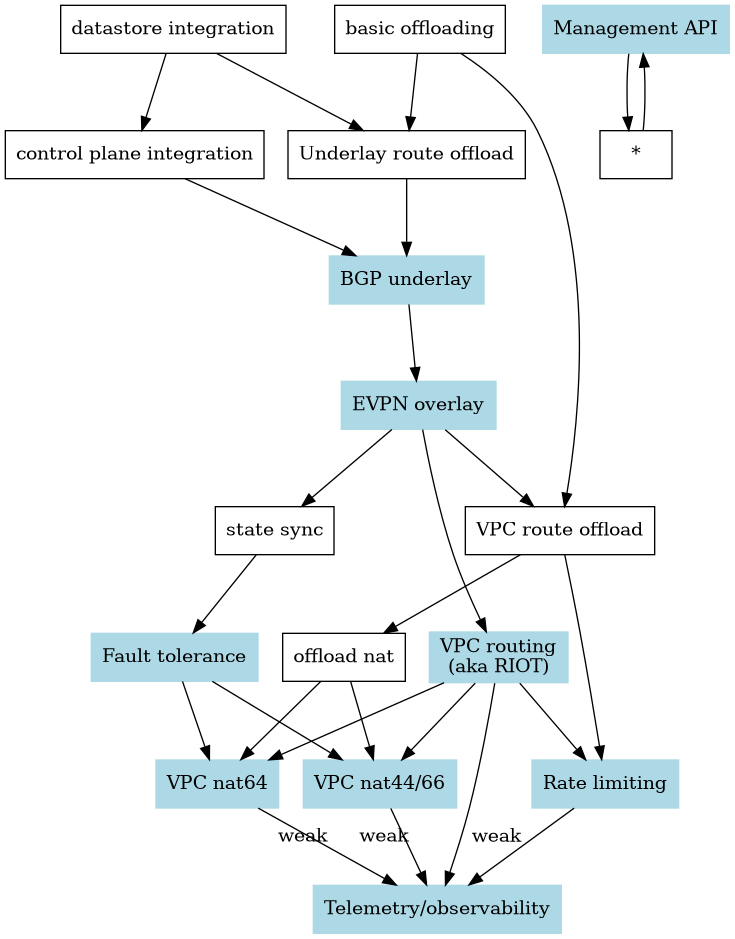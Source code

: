 @startdot
digraph features {
  labelloc=t
  node [shape="box"]
  graph [ranksep=0.8]

  BGP_underlay [ label="BGP underlay", style=filled, color="lightblue" ]
  EVPN_overlay [ label="EVPN overlay", style=filled, color="lightblue" ]
  VPC_routing [ label="VPC routing\n(aka RIOT)", style=filled, color="lightblue" ]
  VPC_nat44_66 [ label="VPC nat44/66", style=filled, color="lightblue" ]
  VPC_nat64 [ label="VPC nat64", style=filled, color="lightblue" ]
  telemetry [ label="Telemetry/observability", style=filled, color="lightblue" ]
  rate_limiting [ label="Rate limiting", style=filled, color="lightblue" ]
  fault_tolerance [ label="Fault tolerance", style=filled, color="lightblue" ]
  Management_API [ label="Management API", style=filled, color="lightblue" ]

  control_plane_integration [ label="control plane integration"]
  state_sync [ label="state sync" ]
  hardware_offloaded_nat [ label="offload nat" ]
  hardware_offloaded_routing [ label="Underlay route offload" ]
  hardware_offloaded_vpc [ label="VPC route offload" ]
  hardware_offloading_basic [ label="basic offloading" ]
  datastore_integration [ label="datastore integration" ]

  all [label="*"]
  Management_API -> all
  all -> Management_API

  datastore_integration -> control_plane_integration
  datastore_integration -> hardware_offloaded_routing
  hardware_offloading_basic -> hardware_offloaded_routing
  hardware_offloaded_routing -> BGP_underlay
  fault_tolerance -> VPC_nat44_66
  fault_tolerance -> VPC_nat64
  BGP_underlay -> EVPN_overlay
  EVPN_overlay -> VPC_routing
  EVPN_overlay -> state_sync
  EVPN_overlay -> hardware_offloaded_vpc
  hardware_offloaded_nat -> VPC_nat44_66
  hardware_offloaded_nat -> VPC_nat64
  VPC_nat44_66 -> telemetry [xlabel="weak"]
  VPC_nat64 -> telemetry [xlabel="weak"]
  VPC_routing -> telemetry
  VPC_routing -> VPC_nat44_66
  VPC_routing -> VPC_nat64
  VPC_routing -> rate_limiting
  control_plane_integration -> BGP_underlay
  state_sync -> fault_tolerance
  hardware_offloaded_vpc -> hardware_offloaded_nat
  hardware_offloaded_vpc -> rate_limiting
  hardware_offloading_basic -> hardware_offloaded_vpc
  rate_limiting -> telemetry [xlabel="weak"]
}
@enddot
